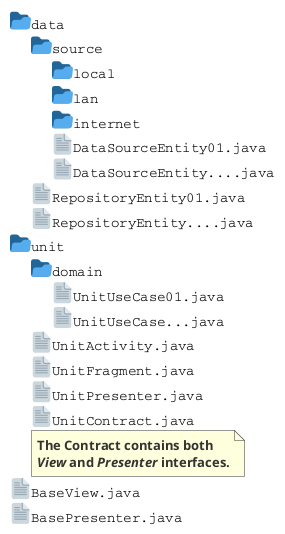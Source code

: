 @startfiles unit_directory
/data/source/
/data/source/local/
/data/source/lan/
/data/source/internet/
/data/RepositoryEntity01.java
/data/RepositoryEntity....java
/data/source/DataSourceEntity01.java
/data/source/DataSourceEntity....java
/unit/domain/UnitUseCase01.java
/unit/domain/UnitUseCase...java
/unit/UnitActivity.java
/unit/UnitFragment.java
/unit/UnitPresenter.java
/unit/UnitContract.java
<note>
The Contract contains both 
<i>View</i> and <i>Presenter</i> interfaces.
</note>
/BaseView.java
/BasePresenter.java
@endfiles
